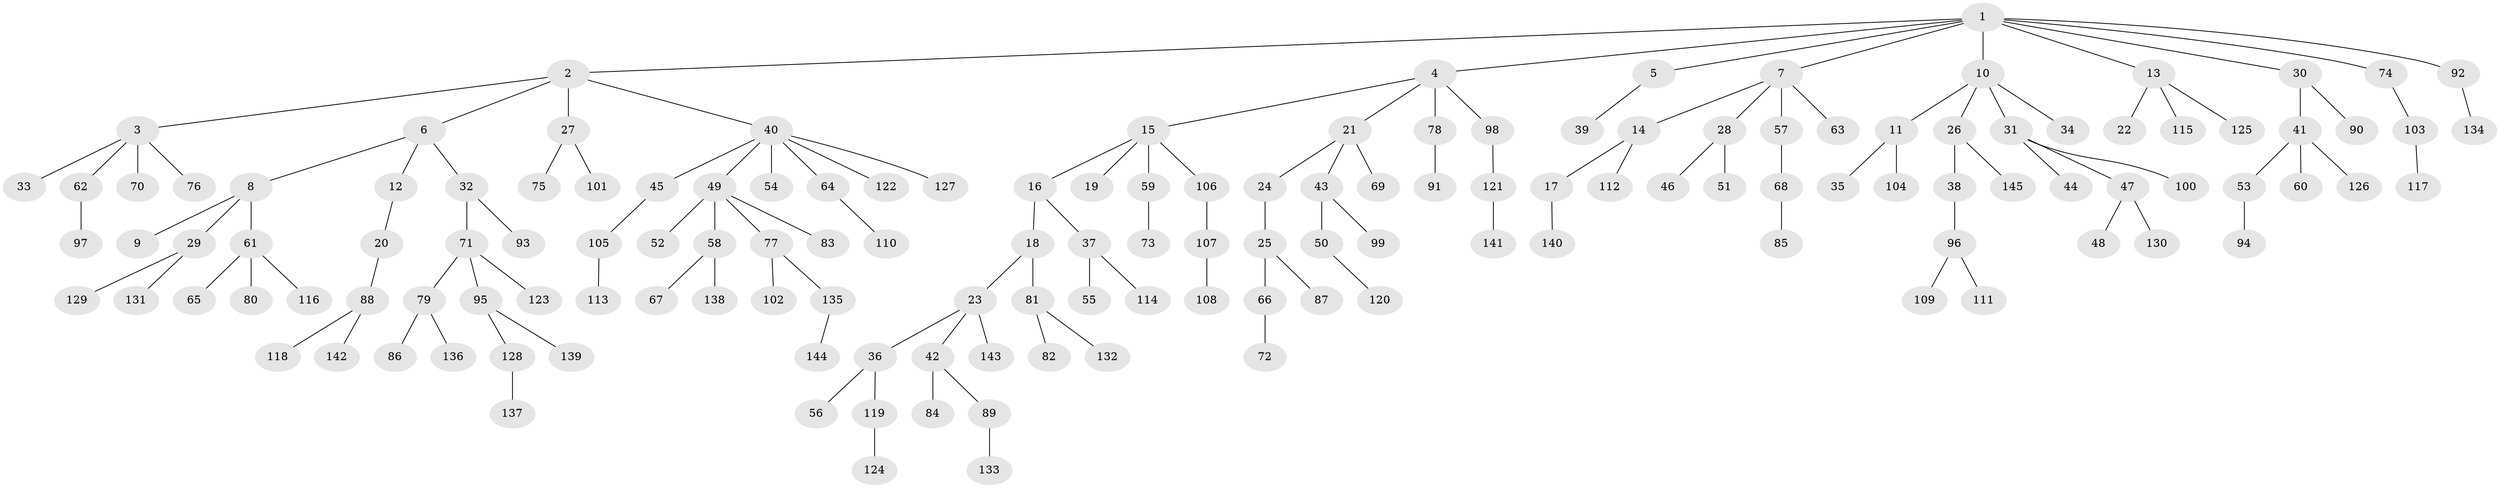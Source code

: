 // coarse degree distribution, {9: 0.00980392156862745, 5: 0.0784313725490196, 4: 0.049019607843137254, 1: 0.5784313725490197, 6: 0.0196078431372549, 3: 0.0784313725490196, 2: 0.18627450980392157}
// Generated by graph-tools (version 1.1) at 2025/24/03/03/25 07:24:06]
// undirected, 145 vertices, 144 edges
graph export_dot {
graph [start="1"]
  node [color=gray90,style=filled];
  1;
  2;
  3;
  4;
  5;
  6;
  7;
  8;
  9;
  10;
  11;
  12;
  13;
  14;
  15;
  16;
  17;
  18;
  19;
  20;
  21;
  22;
  23;
  24;
  25;
  26;
  27;
  28;
  29;
  30;
  31;
  32;
  33;
  34;
  35;
  36;
  37;
  38;
  39;
  40;
  41;
  42;
  43;
  44;
  45;
  46;
  47;
  48;
  49;
  50;
  51;
  52;
  53;
  54;
  55;
  56;
  57;
  58;
  59;
  60;
  61;
  62;
  63;
  64;
  65;
  66;
  67;
  68;
  69;
  70;
  71;
  72;
  73;
  74;
  75;
  76;
  77;
  78;
  79;
  80;
  81;
  82;
  83;
  84;
  85;
  86;
  87;
  88;
  89;
  90;
  91;
  92;
  93;
  94;
  95;
  96;
  97;
  98;
  99;
  100;
  101;
  102;
  103;
  104;
  105;
  106;
  107;
  108;
  109;
  110;
  111;
  112;
  113;
  114;
  115;
  116;
  117;
  118;
  119;
  120;
  121;
  122;
  123;
  124;
  125;
  126;
  127;
  128;
  129;
  130;
  131;
  132;
  133;
  134;
  135;
  136;
  137;
  138;
  139;
  140;
  141;
  142;
  143;
  144;
  145;
  1 -- 2;
  1 -- 4;
  1 -- 5;
  1 -- 7;
  1 -- 10;
  1 -- 13;
  1 -- 30;
  1 -- 74;
  1 -- 92;
  2 -- 3;
  2 -- 6;
  2 -- 27;
  2 -- 40;
  3 -- 33;
  3 -- 62;
  3 -- 70;
  3 -- 76;
  4 -- 15;
  4 -- 21;
  4 -- 78;
  4 -- 98;
  5 -- 39;
  6 -- 8;
  6 -- 12;
  6 -- 32;
  7 -- 14;
  7 -- 28;
  7 -- 57;
  7 -- 63;
  8 -- 9;
  8 -- 29;
  8 -- 61;
  10 -- 11;
  10 -- 26;
  10 -- 31;
  10 -- 34;
  11 -- 35;
  11 -- 104;
  12 -- 20;
  13 -- 22;
  13 -- 115;
  13 -- 125;
  14 -- 17;
  14 -- 112;
  15 -- 16;
  15 -- 19;
  15 -- 59;
  15 -- 106;
  16 -- 18;
  16 -- 37;
  17 -- 140;
  18 -- 23;
  18 -- 81;
  20 -- 88;
  21 -- 24;
  21 -- 43;
  21 -- 69;
  23 -- 36;
  23 -- 42;
  23 -- 143;
  24 -- 25;
  25 -- 66;
  25 -- 87;
  26 -- 38;
  26 -- 145;
  27 -- 75;
  27 -- 101;
  28 -- 46;
  28 -- 51;
  29 -- 129;
  29 -- 131;
  30 -- 41;
  30 -- 90;
  31 -- 44;
  31 -- 47;
  31 -- 100;
  32 -- 71;
  32 -- 93;
  36 -- 56;
  36 -- 119;
  37 -- 55;
  37 -- 114;
  38 -- 96;
  40 -- 45;
  40 -- 49;
  40 -- 54;
  40 -- 64;
  40 -- 122;
  40 -- 127;
  41 -- 53;
  41 -- 60;
  41 -- 126;
  42 -- 84;
  42 -- 89;
  43 -- 50;
  43 -- 99;
  45 -- 105;
  47 -- 48;
  47 -- 130;
  49 -- 52;
  49 -- 58;
  49 -- 77;
  49 -- 83;
  50 -- 120;
  53 -- 94;
  57 -- 68;
  58 -- 67;
  58 -- 138;
  59 -- 73;
  61 -- 65;
  61 -- 80;
  61 -- 116;
  62 -- 97;
  64 -- 110;
  66 -- 72;
  68 -- 85;
  71 -- 79;
  71 -- 95;
  71 -- 123;
  74 -- 103;
  77 -- 102;
  77 -- 135;
  78 -- 91;
  79 -- 86;
  79 -- 136;
  81 -- 82;
  81 -- 132;
  88 -- 118;
  88 -- 142;
  89 -- 133;
  92 -- 134;
  95 -- 128;
  95 -- 139;
  96 -- 109;
  96 -- 111;
  98 -- 121;
  103 -- 117;
  105 -- 113;
  106 -- 107;
  107 -- 108;
  119 -- 124;
  121 -- 141;
  128 -- 137;
  135 -- 144;
}
